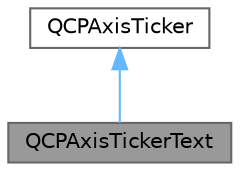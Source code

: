 digraph "QCPAxisTickerText"
{
 // LATEX_PDF_SIZE
  bgcolor="transparent";
  edge [fontname=Helvetica,fontsize=10,labelfontname=Helvetica,labelfontsize=10];
  node [fontname=Helvetica,fontsize=10,shape=box,height=0.2,width=0.4];
  Node1 [label="QCPAxisTickerText",height=0.2,width=0.4,color="gray40", fillcolor="grey60", style="filled", fontcolor="black",tooltip="Specialized axis ticker which allows arbitrary labels at specified coordinates"];
  Node2 -> Node1 [dir="back",color="steelblue1",style="solid"];
  Node2 [label="QCPAxisTicker",height=0.2,width=0.4,color="gray40", fillcolor="white", style="filled",URL="$class_q_c_p_axis_ticker.html",tooltip="The base class tick generator used by QCPAxis to create tick positions and tick labels"];
}
